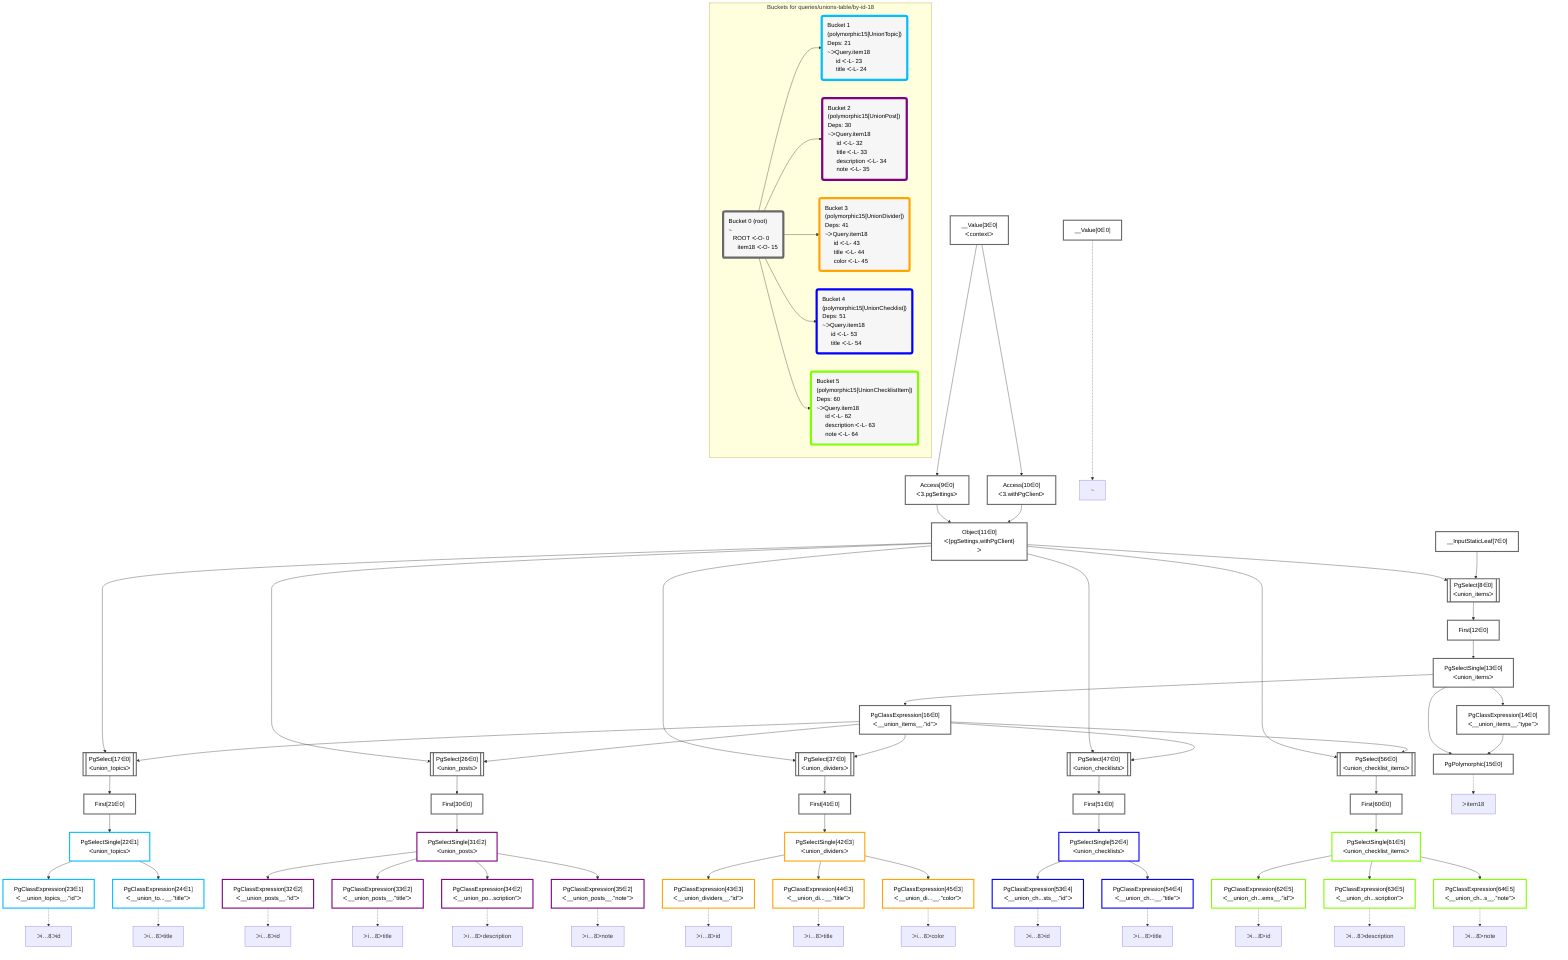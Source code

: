 graph TD
    classDef path fill:#eee,stroke:#000,color:#000
    classDef plan fill:#fff,stroke-width:3px,color:#000
    classDef itemplan fill:#fff,stroke-width:6px,color:#000
    classDef sideeffectplan fill:#f00,stroke-width:6px,color:#000
    classDef bucket fill:#f6f6f6,color:#000,stroke-width:6px,text-align:left


    %% define plans
    __Value0["__Value[0∈0]"]:::plan
    __Value3["__Value[3∈0]<br />ᐸcontextᐳ"]:::plan
    __InputStaticLeaf7["__InputStaticLeaf[7∈0]"]:::plan
    Access9["Access[9∈0]<br />ᐸ3.pgSettingsᐳ"]:::plan
    Access10["Access[10∈0]<br />ᐸ3.withPgClientᐳ"]:::plan
    Object11["Object[11∈0]<br />ᐸ{pgSettings,withPgClient}ᐳ"]:::plan
    PgSelect8[["PgSelect[8∈0]<br />ᐸunion_itemsᐳ"]]:::plan
    First12["First[12∈0]"]:::plan
    PgSelectSingle13["PgSelectSingle[13∈0]<br />ᐸunion_itemsᐳ"]:::plan
    PgClassExpression14["PgClassExpression[14∈0]<br />ᐸ__union_items__.”type”ᐳ"]:::plan
    PgPolymorphic15["PgPolymorphic[15∈0]"]:::plan
    PgClassExpression16["PgClassExpression[16∈0]<br />ᐸ__union_items__.”id”ᐳ"]:::plan
    PgSelect17[["PgSelect[17∈0]<br />ᐸunion_topicsᐳ"]]:::plan
    First21["First[21∈0]"]:::plan
    PgSelectSingle22["PgSelectSingle[22∈1]<br />ᐸunion_topicsᐳ"]:::plan
    PgClassExpression23["PgClassExpression[23∈1]<br />ᐸ__union_topics__.”id”ᐳ"]:::plan
    PgClassExpression24["PgClassExpression[24∈1]<br />ᐸ__union_to...__.”title”ᐳ"]:::plan
    PgSelect26[["PgSelect[26∈0]<br />ᐸunion_postsᐳ"]]:::plan
    First30["First[30∈0]"]:::plan
    PgSelectSingle31["PgSelectSingle[31∈2]<br />ᐸunion_postsᐳ"]:::plan
    PgClassExpression32["PgClassExpression[32∈2]<br />ᐸ__union_posts__.”id”ᐳ"]:::plan
    PgClassExpression33["PgClassExpression[33∈2]<br />ᐸ__union_posts__.”title”ᐳ"]:::plan
    PgClassExpression34["PgClassExpression[34∈2]<br />ᐸ__union_po...scription”ᐳ"]:::plan
    PgClassExpression35["PgClassExpression[35∈2]<br />ᐸ__union_posts__.”note”ᐳ"]:::plan
    PgSelect37[["PgSelect[37∈0]<br />ᐸunion_dividersᐳ"]]:::plan
    First41["First[41∈0]"]:::plan
    PgSelectSingle42["PgSelectSingle[42∈3]<br />ᐸunion_dividersᐳ"]:::plan
    PgClassExpression43["PgClassExpression[43∈3]<br />ᐸ__union_dividers__.”id”ᐳ"]:::plan
    PgClassExpression44["PgClassExpression[44∈3]<br />ᐸ__union_di...__.”title”ᐳ"]:::plan
    PgClassExpression45["PgClassExpression[45∈3]<br />ᐸ__union_di...__.”color”ᐳ"]:::plan
    PgSelect47[["PgSelect[47∈0]<br />ᐸunion_checklistsᐳ"]]:::plan
    First51["First[51∈0]"]:::plan
    PgSelectSingle52["PgSelectSingle[52∈4]<br />ᐸunion_checklistsᐳ"]:::plan
    PgClassExpression53["PgClassExpression[53∈4]<br />ᐸ__union_ch...sts__.”id”ᐳ"]:::plan
    PgClassExpression54["PgClassExpression[54∈4]<br />ᐸ__union_ch...__.”title”ᐳ"]:::plan
    PgSelect56[["PgSelect[56∈0]<br />ᐸunion_checklist_itemsᐳ"]]:::plan
    First60["First[60∈0]"]:::plan
    PgSelectSingle61["PgSelectSingle[61∈5]<br />ᐸunion_checklist_itemsᐳ"]:::plan
    PgClassExpression62["PgClassExpression[62∈5]<br />ᐸ__union_ch...ems__.”id”ᐳ"]:::plan
    PgClassExpression63["PgClassExpression[63∈5]<br />ᐸ__union_ch...scription”ᐳ"]:::plan
    PgClassExpression64["PgClassExpression[64∈5]<br />ᐸ__union_ch...s__.”note”ᐳ"]:::plan

    %% plan dependencies
    __Value3 --> Access9
    __Value3 --> Access10
    Access9 & Access10 --> Object11
    Object11 & __InputStaticLeaf7 --> PgSelect8
    PgSelect8 --> First12
    First12 --> PgSelectSingle13
    PgSelectSingle13 --> PgClassExpression14
    PgSelectSingle13 & PgClassExpression14 --> PgPolymorphic15
    PgSelectSingle13 --> PgClassExpression16
    Object11 & PgClassExpression16 --> PgSelect17
    PgSelect17 --> First21
    First21 --> PgSelectSingle22
    PgSelectSingle22 --> PgClassExpression23
    PgSelectSingle22 --> PgClassExpression24
    Object11 & PgClassExpression16 --> PgSelect26
    PgSelect26 --> First30
    First30 --> PgSelectSingle31
    PgSelectSingle31 --> PgClassExpression32
    PgSelectSingle31 --> PgClassExpression33
    PgSelectSingle31 --> PgClassExpression34
    PgSelectSingle31 --> PgClassExpression35
    Object11 & PgClassExpression16 --> PgSelect37
    PgSelect37 --> First41
    First41 --> PgSelectSingle42
    PgSelectSingle42 --> PgClassExpression43
    PgSelectSingle42 --> PgClassExpression44
    PgSelectSingle42 --> PgClassExpression45
    Object11 & PgClassExpression16 --> PgSelect47
    PgSelect47 --> First51
    First51 --> PgSelectSingle52
    PgSelectSingle52 --> PgClassExpression53
    PgSelectSingle52 --> PgClassExpression54
    Object11 & PgClassExpression16 --> PgSelect56
    PgSelect56 --> First60
    First60 --> PgSelectSingle61
    PgSelectSingle61 --> PgClassExpression62
    PgSelectSingle61 --> PgClassExpression63
    PgSelectSingle61 --> PgClassExpression64

    %% plan-to-path relationships
    P0["~"]
    __Value0 -.-> P0
    P15["ᐳitem18"]
    PgPolymorphic15 -.-> P15
    P23["ᐳi…8ᐳid"]
    PgClassExpression23 -.-> P23
    P24["ᐳi…8ᐳtitle"]
    PgClassExpression24 -.-> P24
    P32["ᐳi…8ᐳid"]
    PgClassExpression32 -.-> P32
    P33["ᐳi…8ᐳtitle"]
    PgClassExpression33 -.-> P33
    P34["ᐳi…8ᐳdescription"]
    PgClassExpression34 -.-> P34
    P35["ᐳi…8ᐳnote"]
    PgClassExpression35 -.-> P35
    P43["ᐳi…8ᐳid"]
    PgClassExpression43 -.-> P43
    P44["ᐳi…8ᐳtitle"]
    PgClassExpression44 -.-> P44
    P45["ᐳi…8ᐳcolor"]
    PgClassExpression45 -.-> P45
    P53["ᐳi…8ᐳid"]
    PgClassExpression53 -.-> P53
    P54["ᐳi…8ᐳtitle"]
    PgClassExpression54 -.-> P54
    P62["ᐳi…8ᐳid"]
    PgClassExpression62 -.-> P62
    P63["ᐳi…8ᐳdescription"]
    PgClassExpression63 -.-> P63
    P64["ᐳi…8ᐳnote"]
    PgClassExpression64 -.-> P64

    subgraph "Buckets for queries/unions-table/by-id-18"
    Bucket0("Bucket 0 (root)<br />~<br />⠀ROOT ᐸ-O- 0<br />⠀⠀item18 ᐸ-O- 15"):::bucket
    classDef bucket0 stroke:#696969
    class Bucket0,__Value0,__Value3,__InputStaticLeaf7,PgSelect8,Access9,Access10,Object11,First12,PgSelectSingle13,PgClassExpression14,PgPolymorphic15,PgClassExpression16,PgSelect17,First21,PgSelect26,First30,PgSelect37,First41,PgSelect47,First51,PgSelect56,First60 bucket0
    Bucket1("Bucket 1 (polymorphic15[UnionTopic])<br />Deps: 21<br />~ᐳQuery.item18<br />⠀⠀id ᐸ-L- 23<br />⠀⠀title ᐸ-L- 24"):::bucket
    classDef bucket1 stroke:#00bfff
    class Bucket1,PgSelectSingle22,PgClassExpression23,PgClassExpression24 bucket1
    Bucket2("Bucket 2 (polymorphic15[UnionPost])<br />Deps: 30<br />~ᐳQuery.item18<br />⠀⠀id ᐸ-L- 32<br />⠀⠀title ᐸ-L- 33<br />⠀⠀description ᐸ-L- 34<br />⠀⠀note ᐸ-L- 35"):::bucket
    classDef bucket2 stroke:#7f007f
    class Bucket2,PgSelectSingle31,PgClassExpression32,PgClassExpression33,PgClassExpression34,PgClassExpression35 bucket2
    Bucket3("Bucket 3 (polymorphic15[UnionDivider])<br />Deps: 41<br />~ᐳQuery.item18<br />⠀⠀id ᐸ-L- 43<br />⠀⠀title ᐸ-L- 44<br />⠀⠀color ᐸ-L- 45"):::bucket
    classDef bucket3 stroke:#ffa500
    class Bucket3,PgSelectSingle42,PgClassExpression43,PgClassExpression44,PgClassExpression45 bucket3
    Bucket4("Bucket 4 (polymorphic15[UnionChecklist])<br />Deps: 51<br />~ᐳQuery.item18<br />⠀⠀id ᐸ-L- 53<br />⠀⠀title ᐸ-L- 54"):::bucket
    classDef bucket4 stroke:#0000ff
    class Bucket4,PgSelectSingle52,PgClassExpression53,PgClassExpression54 bucket4
    Bucket5("Bucket 5 (polymorphic15[UnionChecklistItem])<br />Deps: 60<br />~ᐳQuery.item18<br />⠀⠀id ᐸ-L- 62<br />⠀⠀description ᐸ-L- 63<br />⠀⠀note ᐸ-L- 64"):::bucket
    classDef bucket5 stroke:#7fff00
    class Bucket5,PgSelectSingle61,PgClassExpression62,PgClassExpression63,PgClassExpression64 bucket5
    Bucket0 --> Bucket1 & Bucket2 & Bucket3 & Bucket4 & Bucket5
    end